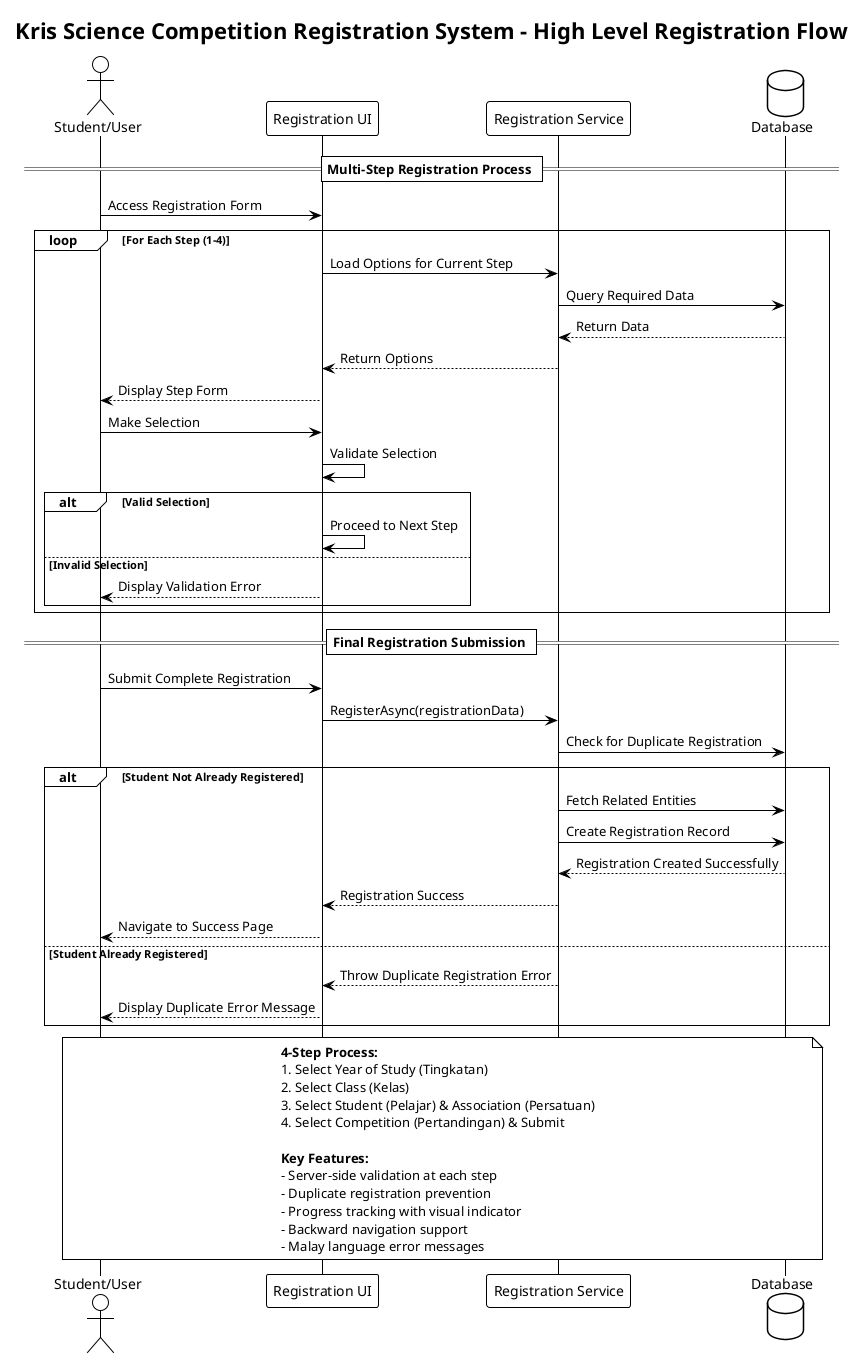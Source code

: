 @startuml Complete Student Registration Flow - High Level
!theme plain
title Kris Science Competition Registration System - High Level Registration Flow

actor "Student/User" as User
participant "Registration UI" as UI
participant "Registration Service" as Service
database "Database" as DB

== Multi-Step Registration Process ==

User -> UI: Access Registration Form

loop For Each Step (1-4)
    UI -> Service: Load Options for Current Step
    Service -> DB: Query Required Data
    DB --> Service: Return Data
    Service --> UI: Return Options
    UI --> User: Display Step Form
    
    User -> UI: Make Selection
    UI -> UI: Validate Selection
    
    alt Valid Selection
        UI -> UI: Proceed to Next Step
    else Invalid Selection
        UI --> User: Display Validation Error
    end
end

== Final Registration Submission ==

User -> UI: Submit Complete Registration
UI -> Service: RegisterAsync(registrationData)

Service -> DB: Check for Duplicate Registration
alt Student Not Already Registered
    Service -> DB: Fetch Related Entities
    Service -> DB: Create Registration Record
    DB --> Service: Registration Created Successfully
    Service --> UI: Registration Success
    UI --> User: Navigate to Success Page
else Student Already Registered
    Service --> UI: Throw Duplicate Registration Error
    UI --> User: Display Duplicate Error Message
end

note over User, DB
**4-Step Process:**
1. Select Year of Study (Tingkatan)
2. Select Class (Kelas) 
3. Select Student (Pelajar) & Association (Persatuan)
4. Select Competition (Pertandingan) & Submit

**Key Features:**
- Server-side validation at each step
- Duplicate registration prevention
- Progress tracking with visual indicator
- Backward navigation support
- Malay language error messages
end note

@enduml
